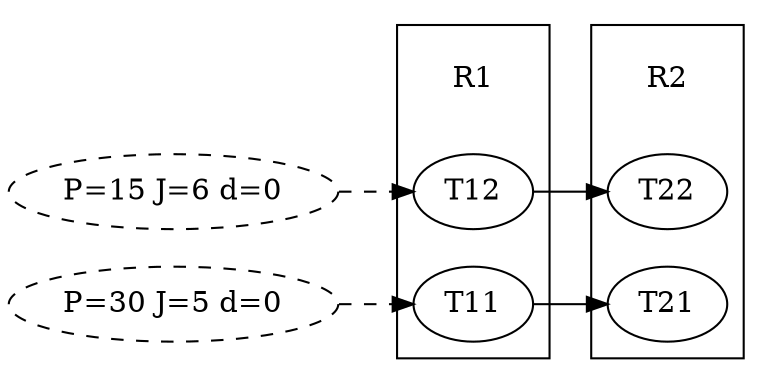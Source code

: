 strict digraph {
graph[directed="true",
compound="true",
rankdir="LR",
remincross="true",
ordering="out"];
subgraph "cluster_R1"{
  "R1"[color="#aaaacc",
shape="none"];

  "T12"[label="T12"];

  "T11"[label="T11"];

}
subgraph "cluster_R2"{
  "R2"[color="#aaaacc",
shape="none"];

  "T22"[label="T22"];

  "T21"[label="T21"];

}
"T12" -> "T22"[len="10",
constraint="True"];
"P=15 J=6 d=0"[len="100",
style="dashed"];
"P=15 J=6 d=0" -> "T12"[constraint="True",
style="dashed"];
"T11" -> "T21"[len="10",
constraint="True"];
"P=30 J=5 d=0"[len="100",
style="dashed"];
"P=30 J=5 d=0" -> "T11"[constraint="True",
style="dashed"];
}
